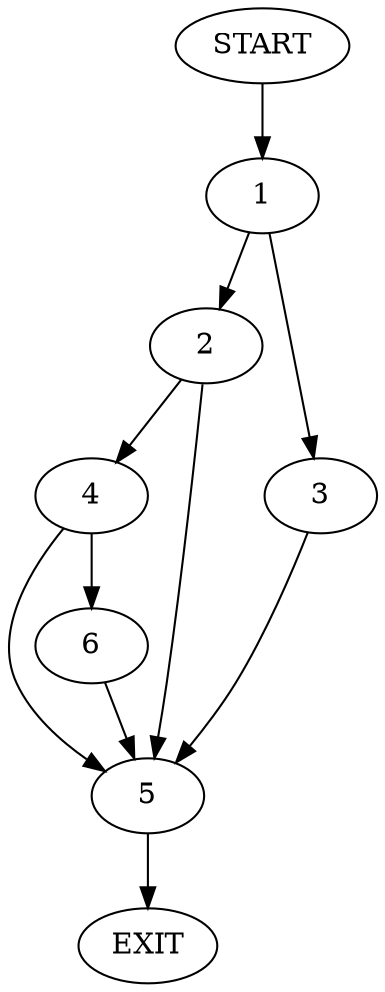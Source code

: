 digraph {
0 [label="START"]
7 [label="EXIT"]
0 -> 1
1 -> 2
1 -> 3
2 -> 4
2 -> 5
3 -> 5
5 -> 7
4 -> 5
4 -> 6
6 -> 5
}
